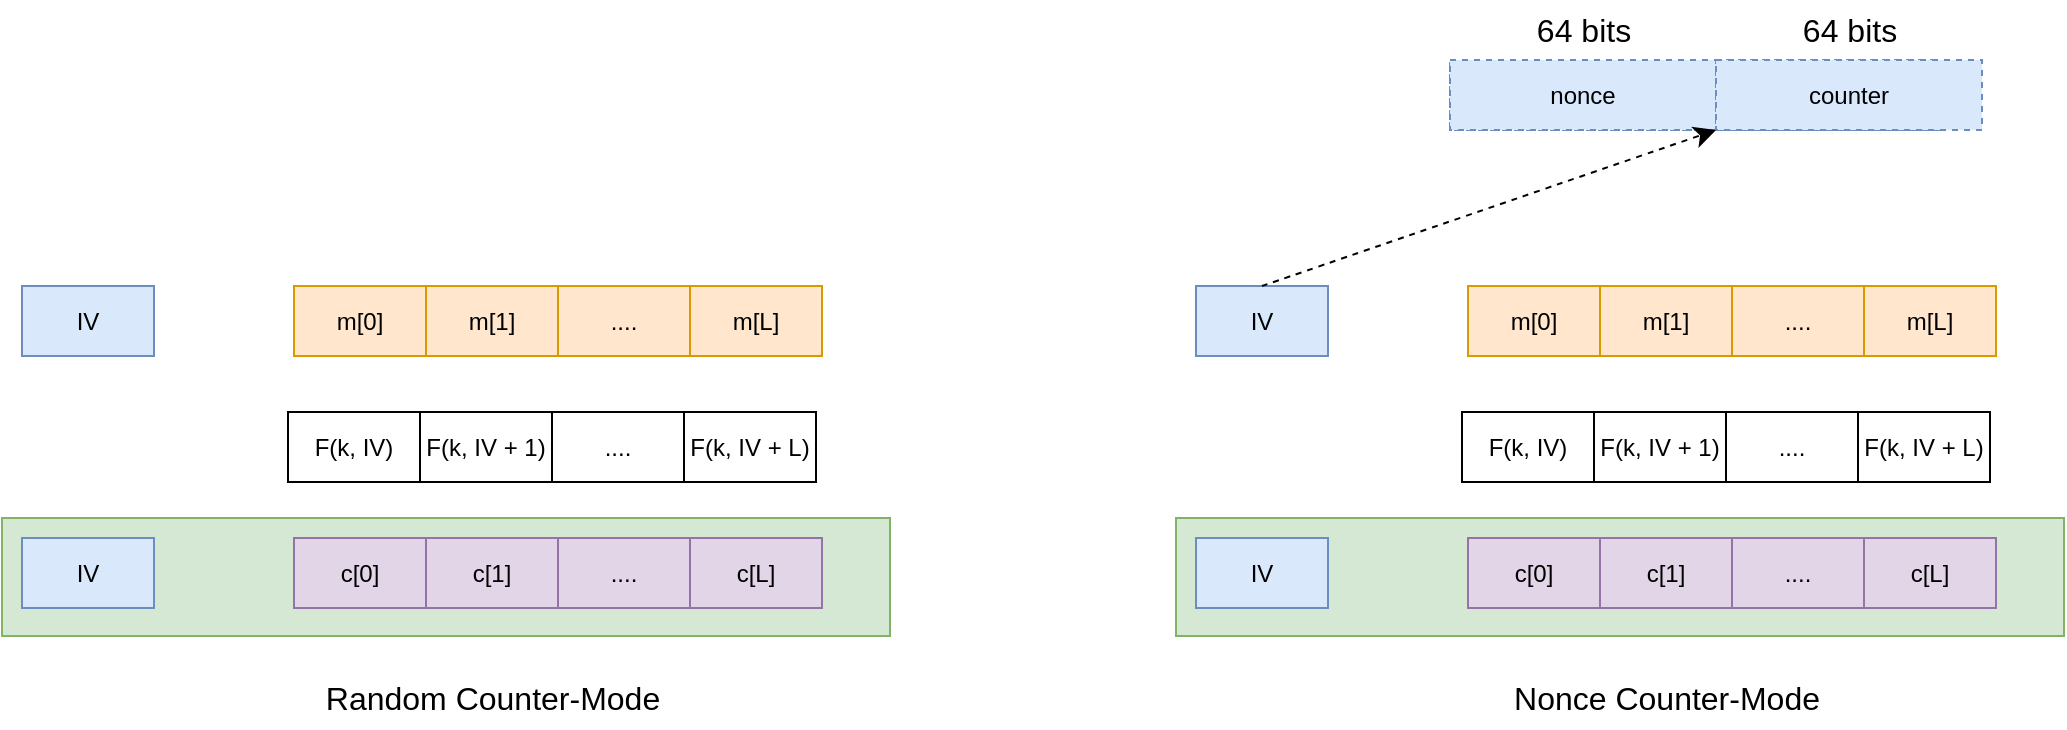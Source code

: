 <mxfile version="24.7.17">
  <diagram name="Page-1" id="mQXJpSrcP1gOvwQfsEks">
    <mxGraphModel dx="2234" dy="835" grid="0" gridSize="10" guides="1" tooltips="1" connect="1" arrows="1" fold="1" page="0" pageScale="1" pageWidth="850" pageHeight="1100" math="0" shadow="0">
      <root>
        <mxCell id="0" />
        <mxCell id="1" parent="0" />
        <mxCell id="PUE-d82W0CWI-WnQI0D7-15" value="" style="rounded=0;whiteSpace=wrap;html=1;fillColor=#d5e8d4;strokeColor=#82b366;" vertex="1" parent="1">
          <mxGeometry x="-402" y="337" width="444" height="59" as="geometry" />
        </mxCell>
        <mxCell id="PUE-d82W0CWI-WnQI0D7-1" value="IV" style="rounded=0;whiteSpace=wrap;html=1;fillColor=#dae8fc;strokeColor=#6c8ebf;" vertex="1" parent="1">
          <mxGeometry x="-392" y="221" width="66" height="35" as="geometry" />
        </mxCell>
        <mxCell id="PUE-d82W0CWI-WnQI0D7-2" value="m[0]" style="rounded=0;whiteSpace=wrap;html=1;fillColor=#ffe6cc;strokeColor=#d79b00;" vertex="1" parent="1">
          <mxGeometry x="-256" y="221" width="66" height="35" as="geometry" />
        </mxCell>
        <mxCell id="PUE-d82W0CWI-WnQI0D7-3" value="m[1]" style="rounded=0;whiteSpace=wrap;html=1;fillColor=#ffe6cc;strokeColor=#d79b00;" vertex="1" parent="1">
          <mxGeometry x="-190" y="221" width="66" height="35" as="geometry" />
        </mxCell>
        <mxCell id="PUE-d82W0CWI-WnQI0D7-4" value="...." style="rounded=0;whiteSpace=wrap;html=1;fillColor=#ffe6cc;strokeColor=#d79b00;" vertex="1" parent="1">
          <mxGeometry x="-124" y="221" width="66" height="35" as="geometry" />
        </mxCell>
        <mxCell id="PUE-d82W0CWI-WnQI0D7-5" value="m[L]" style="rounded=0;whiteSpace=wrap;html=1;fillColor=#ffe6cc;strokeColor=#d79b00;" vertex="1" parent="1">
          <mxGeometry x="-58" y="221" width="66" height="35" as="geometry" />
        </mxCell>
        <mxCell id="PUE-d82W0CWI-WnQI0D7-6" value="IV" style="rounded=0;whiteSpace=wrap;html=1;fillColor=#dae8fc;strokeColor=#6c8ebf;" vertex="1" parent="1">
          <mxGeometry x="-392" y="347" width="66" height="35" as="geometry" />
        </mxCell>
        <mxCell id="PUE-d82W0CWI-WnQI0D7-7" value="c[0]" style="rounded=0;whiteSpace=wrap;html=1;fillColor=#e1d5e7;strokeColor=#9673a6;" vertex="1" parent="1">
          <mxGeometry x="-256" y="347" width="66" height="35" as="geometry" />
        </mxCell>
        <mxCell id="PUE-d82W0CWI-WnQI0D7-8" value="c[1]" style="rounded=0;whiteSpace=wrap;html=1;fillColor=#e1d5e7;strokeColor=#9673a6;" vertex="1" parent="1">
          <mxGeometry x="-190" y="347" width="66" height="35" as="geometry" />
        </mxCell>
        <mxCell id="PUE-d82W0CWI-WnQI0D7-9" value="...." style="rounded=0;whiteSpace=wrap;html=1;fillColor=#e1d5e7;strokeColor=#9673a6;" vertex="1" parent="1">
          <mxGeometry x="-124" y="347" width="66" height="35" as="geometry" />
        </mxCell>
        <mxCell id="PUE-d82W0CWI-WnQI0D7-10" value="c[L]" style="rounded=0;whiteSpace=wrap;html=1;fillColor=#e1d5e7;strokeColor=#9673a6;" vertex="1" parent="1">
          <mxGeometry x="-58" y="347" width="66" height="35" as="geometry" />
        </mxCell>
        <mxCell id="PUE-d82W0CWI-WnQI0D7-11" value="F(k, IV)" style="rounded=0;whiteSpace=wrap;html=1;" vertex="1" parent="1">
          <mxGeometry x="-259" y="284" width="66" height="35" as="geometry" />
        </mxCell>
        <mxCell id="PUE-d82W0CWI-WnQI0D7-12" value="F(k, IV + 1)" style="rounded=0;whiteSpace=wrap;html=1;" vertex="1" parent="1">
          <mxGeometry x="-193" y="284" width="66" height="35" as="geometry" />
        </mxCell>
        <mxCell id="PUE-d82W0CWI-WnQI0D7-13" value="...." style="rounded=0;whiteSpace=wrap;html=1;" vertex="1" parent="1">
          <mxGeometry x="-127" y="284" width="66" height="35" as="geometry" />
        </mxCell>
        <mxCell id="PUE-d82W0CWI-WnQI0D7-14" value="F(k, IV + L)" style="rounded=0;whiteSpace=wrap;html=1;" vertex="1" parent="1">
          <mxGeometry x="-61" y="284" width="66" height="35" as="geometry" />
        </mxCell>
        <mxCell id="PUE-d82W0CWI-WnQI0D7-16" value="Random Counter-Mode" style="text;html=1;align=center;verticalAlign=middle;whiteSpace=wrap;rounded=0;fontSize=16;" vertex="1" parent="1">
          <mxGeometry x="-249.5" y="412" width="185" height="30" as="geometry" />
        </mxCell>
        <mxCell id="PUE-d82W0CWI-WnQI0D7-17" value="" style="rounded=0;whiteSpace=wrap;html=1;fillColor=#d5e8d4;strokeColor=#82b366;" vertex="1" parent="1">
          <mxGeometry x="185" y="337" width="444" height="59" as="geometry" />
        </mxCell>
        <mxCell id="PUE-d82W0CWI-WnQI0D7-18" value="IV" style="rounded=0;whiteSpace=wrap;html=1;fillColor=#dae8fc;strokeColor=#6c8ebf;" vertex="1" parent="1">
          <mxGeometry x="195" y="221" width="66" height="35" as="geometry" />
        </mxCell>
        <mxCell id="PUE-d82W0CWI-WnQI0D7-19" value="m[0]" style="rounded=0;whiteSpace=wrap;html=1;fillColor=#ffe6cc;strokeColor=#d79b00;" vertex="1" parent="1">
          <mxGeometry x="331" y="221" width="66" height="35" as="geometry" />
        </mxCell>
        <mxCell id="PUE-d82W0CWI-WnQI0D7-20" value="m[1]" style="rounded=0;whiteSpace=wrap;html=1;fillColor=#ffe6cc;strokeColor=#d79b00;" vertex="1" parent="1">
          <mxGeometry x="397" y="221" width="66" height="35" as="geometry" />
        </mxCell>
        <mxCell id="PUE-d82W0CWI-WnQI0D7-21" value="...." style="rounded=0;whiteSpace=wrap;html=1;fillColor=#ffe6cc;strokeColor=#d79b00;" vertex="1" parent="1">
          <mxGeometry x="463" y="221" width="66" height="35" as="geometry" />
        </mxCell>
        <mxCell id="PUE-d82W0CWI-WnQI0D7-22" value="m[L]" style="rounded=0;whiteSpace=wrap;html=1;fillColor=#ffe6cc;strokeColor=#d79b00;" vertex="1" parent="1">
          <mxGeometry x="529" y="221" width="66" height="35" as="geometry" />
        </mxCell>
        <mxCell id="PUE-d82W0CWI-WnQI0D7-23" value="IV" style="rounded=0;whiteSpace=wrap;html=1;fillColor=#dae8fc;strokeColor=#6c8ebf;" vertex="1" parent="1">
          <mxGeometry x="195" y="347" width="66" height="35" as="geometry" />
        </mxCell>
        <mxCell id="PUE-d82W0CWI-WnQI0D7-24" value="c[0]" style="rounded=0;whiteSpace=wrap;html=1;fillColor=#e1d5e7;strokeColor=#9673a6;" vertex="1" parent="1">
          <mxGeometry x="331" y="347" width="66" height="35" as="geometry" />
        </mxCell>
        <mxCell id="PUE-d82W0CWI-WnQI0D7-25" value="c[1]" style="rounded=0;whiteSpace=wrap;html=1;fillColor=#e1d5e7;strokeColor=#9673a6;" vertex="1" parent="1">
          <mxGeometry x="397" y="347" width="66" height="35" as="geometry" />
        </mxCell>
        <mxCell id="PUE-d82W0CWI-WnQI0D7-26" value="...." style="rounded=0;whiteSpace=wrap;html=1;fillColor=#e1d5e7;strokeColor=#9673a6;" vertex="1" parent="1">
          <mxGeometry x="463" y="347" width="66" height="35" as="geometry" />
        </mxCell>
        <mxCell id="PUE-d82W0CWI-WnQI0D7-27" value="c[L]" style="rounded=0;whiteSpace=wrap;html=1;fillColor=#e1d5e7;strokeColor=#9673a6;" vertex="1" parent="1">
          <mxGeometry x="529" y="347" width="66" height="35" as="geometry" />
        </mxCell>
        <mxCell id="PUE-d82W0CWI-WnQI0D7-28" value="F(k, IV)" style="rounded=0;whiteSpace=wrap;html=1;" vertex="1" parent="1">
          <mxGeometry x="328" y="284" width="66" height="35" as="geometry" />
        </mxCell>
        <mxCell id="PUE-d82W0CWI-WnQI0D7-29" value="F(k, IV + 1)" style="rounded=0;whiteSpace=wrap;html=1;" vertex="1" parent="1">
          <mxGeometry x="394" y="284" width="66" height="35" as="geometry" />
        </mxCell>
        <mxCell id="PUE-d82W0CWI-WnQI0D7-30" value="...." style="rounded=0;whiteSpace=wrap;html=1;" vertex="1" parent="1">
          <mxGeometry x="460" y="284" width="66" height="35" as="geometry" />
        </mxCell>
        <mxCell id="PUE-d82W0CWI-WnQI0D7-31" value="F(k, IV + L)" style="rounded=0;whiteSpace=wrap;html=1;" vertex="1" parent="1">
          <mxGeometry x="526" y="284" width="66" height="35" as="geometry" />
        </mxCell>
        <mxCell id="PUE-d82W0CWI-WnQI0D7-32" value="Nonce Counter-Mode" style="text;html=1;align=center;verticalAlign=middle;whiteSpace=wrap;rounded=0;fontSize=16;" vertex="1" parent="1">
          <mxGeometry x="337.5" y="412" width="185" height="30" as="geometry" />
        </mxCell>
        <mxCell id="PUE-d82W0CWI-WnQI0D7-34" value="" style="rounded=0;whiteSpace=wrap;html=1;fillColor=#dae8fc;strokeColor=#6c8ebf;dashed=1;" vertex="1" parent="1">
          <mxGeometry x="322" y="108" width="246" height="35" as="geometry" />
        </mxCell>
        <mxCell id="PUE-d82W0CWI-WnQI0D7-36" value="nonce" style="rounded=0;whiteSpace=wrap;html=1;fillColor=#dae8fc;strokeColor=#6c8ebf;dashed=1;" vertex="1" parent="1">
          <mxGeometry x="322" y="108" width="133" height="35" as="geometry" />
        </mxCell>
        <mxCell id="PUE-d82W0CWI-WnQI0D7-37" value="counter" style="rounded=0;whiteSpace=wrap;html=1;fillColor=#dae8fc;strokeColor=#6c8ebf;dashed=1;" vertex="1" parent="1">
          <mxGeometry x="455" y="108" width="133" height="35" as="geometry" />
        </mxCell>
        <mxCell id="PUE-d82W0CWI-WnQI0D7-38" value="" style="endArrow=classic;html=1;rounded=0;fontSize=12;startSize=8;endSize=8;curved=1;entryX=0;entryY=1;entryDx=0;entryDy=0;exitX=0.5;exitY=0;exitDx=0;exitDy=0;dashed=1;" edge="1" parent="1" source="PUE-d82W0CWI-WnQI0D7-18" target="PUE-d82W0CWI-WnQI0D7-37">
          <mxGeometry width="50" height="50" relative="1" as="geometry">
            <mxPoint x="80" y="389" as="sourcePoint" />
            <mxPoint x="130" y="339" as="targetPoint" />
          </mxGeometry>
        </mxCell>
        <mxCell id="PUE-d82W0CWI-WnQI0D7-39" value="64 bits" style="text;html=1;align=center;verticalAlign=middle;whiteSpace=wrap;rounded=0;fontSize=16;" vertex="1" parent="1">
          <mxGeometry x="358.5" y="78" width="60" height="30" as="geometry" />
        </mxCell>
        <mxCell id="PUE-d82W0CWI-WnQI0D7-40" value="64 bits" style="text;html=1;align=center;verticalAlign=middle;whiteSpace=wrap;rounded=0;fontSize=16;" vertex="1" parent="1">
          <mxGeometry x="491.5" y="78" width="60" height="30" as="geometry" />
        </mxCell>
      </root>
    </mxGraphModel>
  </diagram>
</mxfile>
